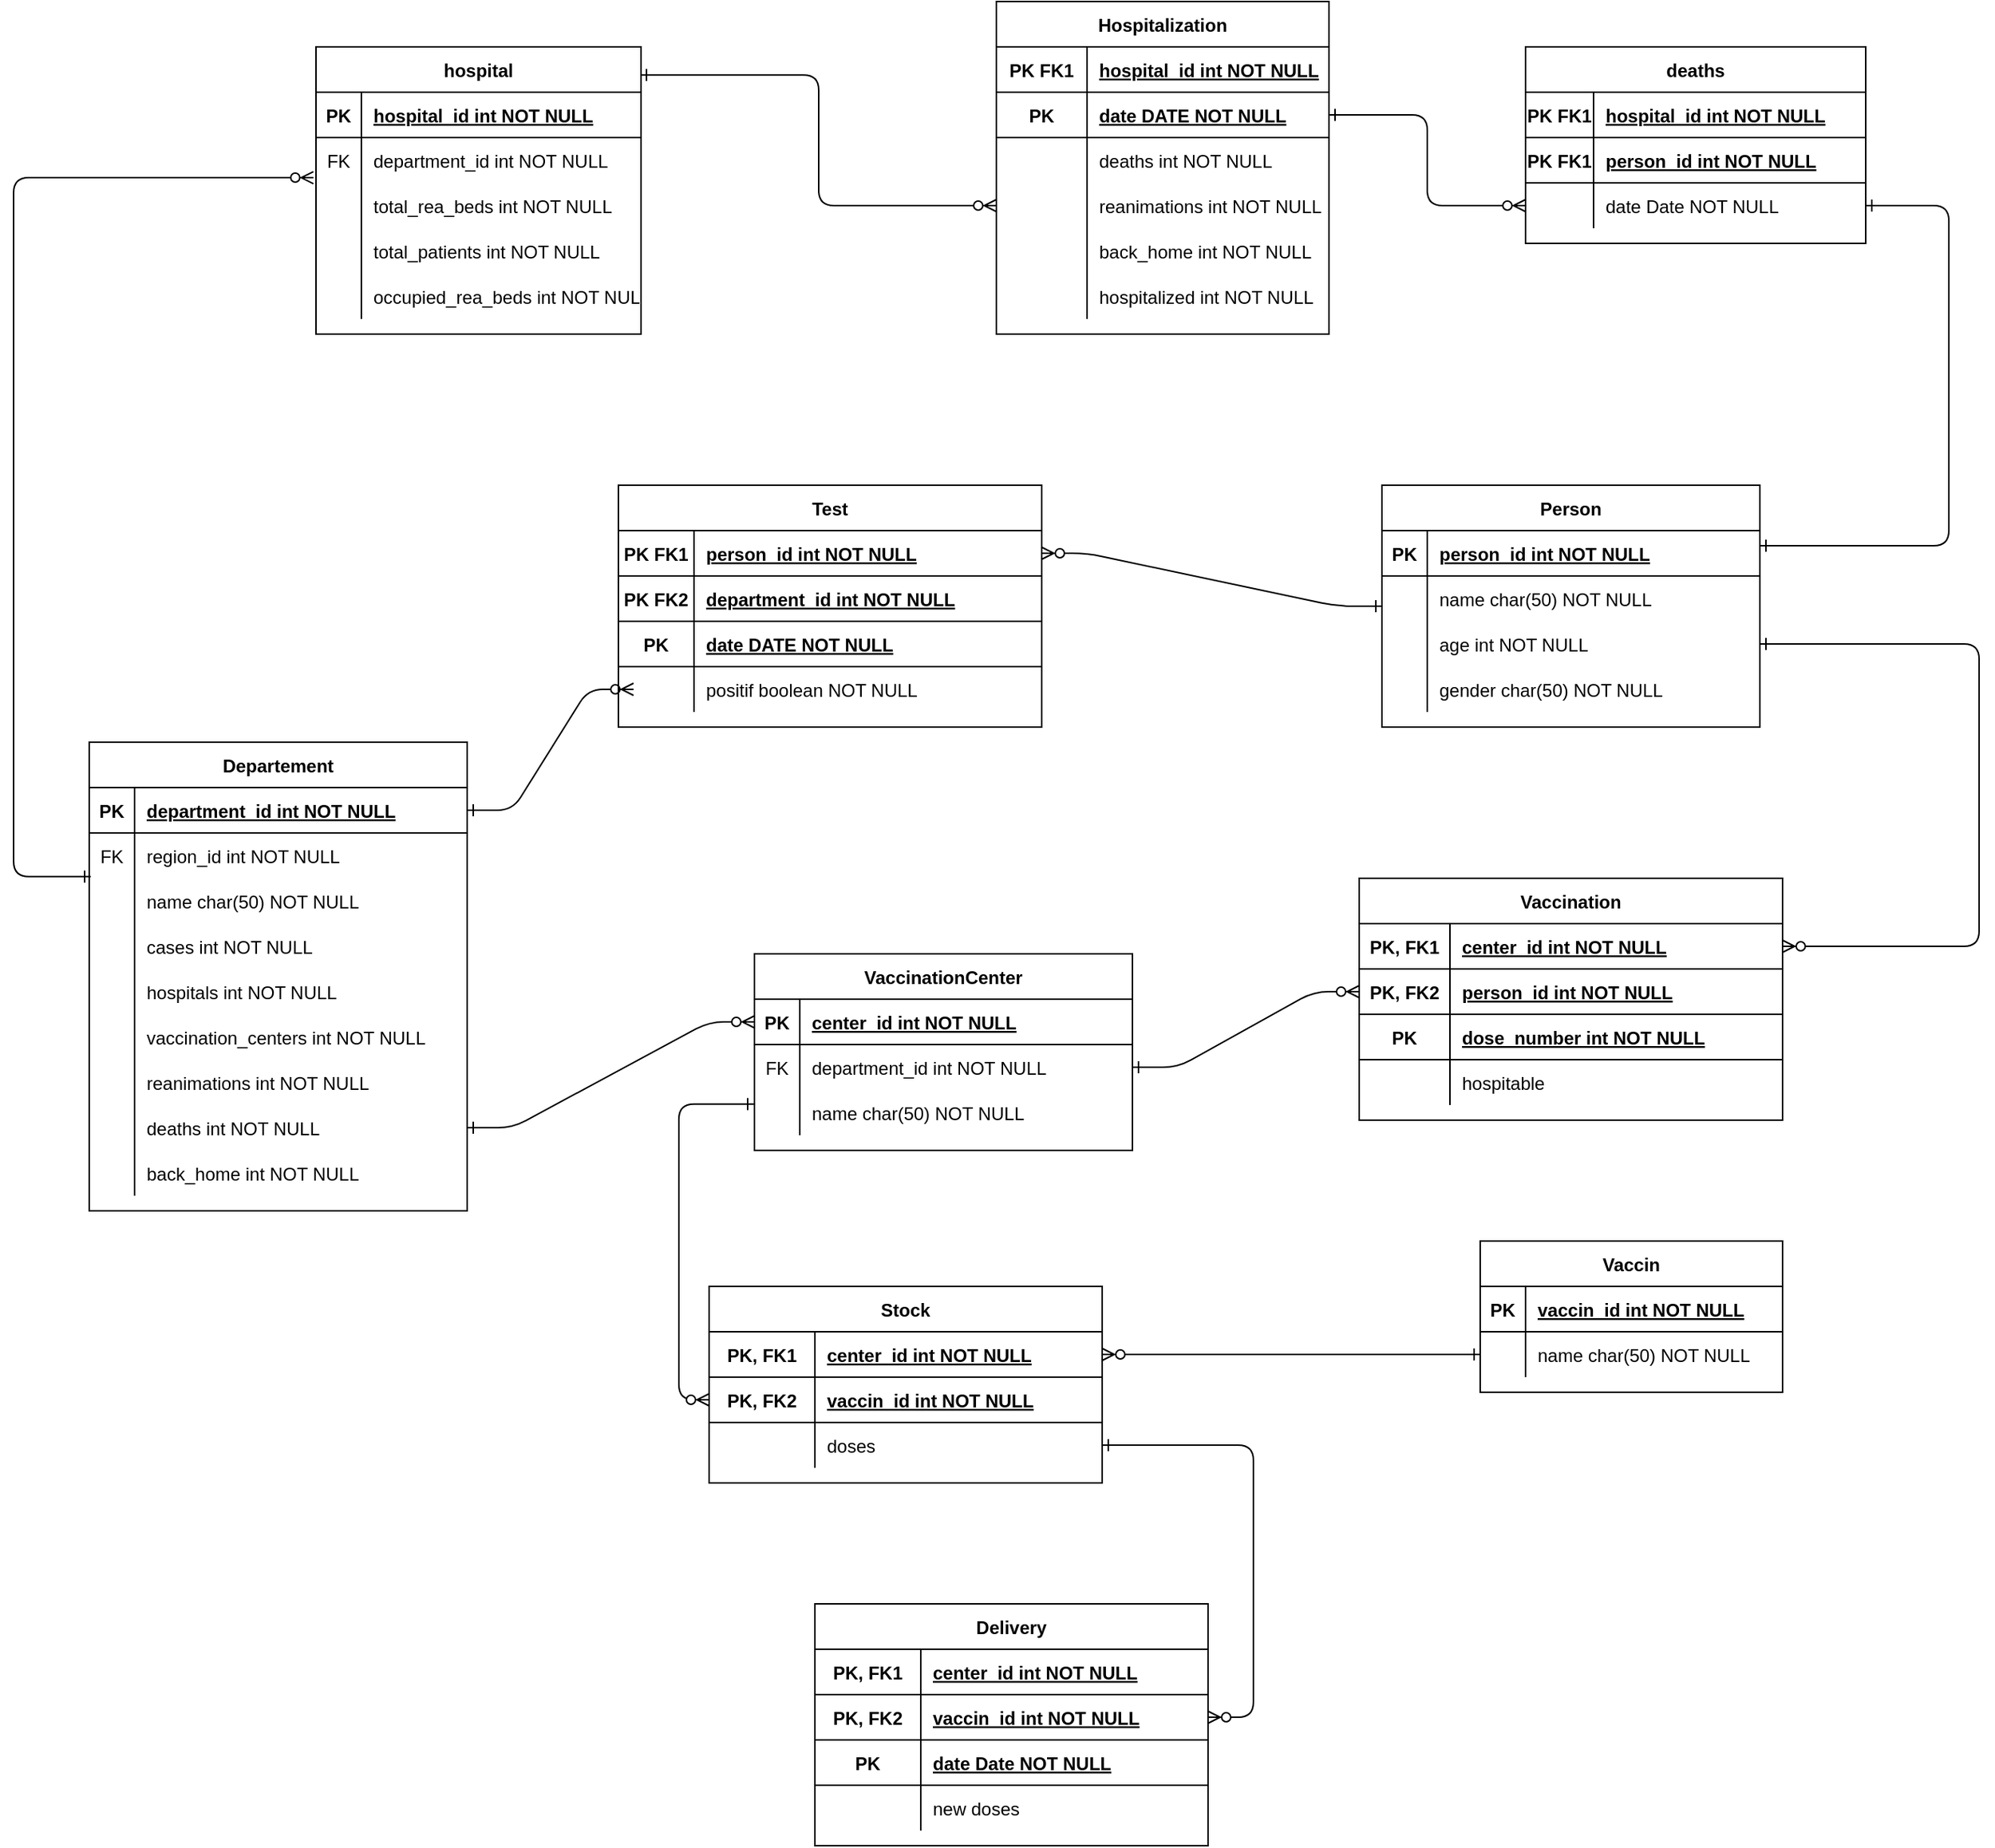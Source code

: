 <mxfile version="14.5.3" type="github">
  <diagram id="R2lEEEUBdFMjLlhIrx00" name="Page-1">
    <mxGraphModel dx="2943" dy="2623" grid="1" gridSize="10" guides="1" tooltips="1" connect="1" arrows="1" fold="1" page="1" pageScale="1" pageWidth="850" pageHeight="1100" math="0" shadow="0" extFonts="Permanent Marker^https://fonts.googleapis.com/css?family=Permanent+Marker">
      <root>
        <mxCell id="0" />
        <mxCell id="1" parent="0" />
        <mxCell id="C-vyLk0tnHw3VtMMgP7b-1" value="" style="edgeStyle=entityRelationEdgeStyle;endArrow=ERzeroToMany;startArrow=ERone;endFill=1;startFill=0;" parent="1" source="C-vyLk0tnHw3VtMMgP7b-24" edge="1">
          <mxGeometry width="100" height="100" relative="1" as="geometry">
            <mxPoint x="340" y="720" as="sourcePoint" />
            <mxPoint x="600" y="155.0" as="targetPoint" />
          </mxGeometry>
        </mxCell>
        <mxCell id="C-vyLk0tnHw3VtMMgP7b-12" value="" style="edgeStyle=entityRelationEdgeStyle;endArrow=ERzeroToMany;startArrow=ERone;endFill=1;startFill=0;entryX=1;entryY=0.5;entryDx=0;entryDy=0;" parent="1" source="C-vyLk0tnHw3VtMMgP7b-13" target="C-vyLk0tnHw3VtMMgP7b-3" edge="1">
          <mxGeometry width="100" height="100" relative="1" as="geometry">
            <mxPoint x="810" y="210" as="sourcePoint" />
            <mxPoint x="780" y="120" as="targetPoint" />
          </mxGeometry>
        </mxCell>
        <mxCell id="C-vyLk0tnHw3VtMMgP7b-2" value="Test" style="shape=table;startSize=30;container=1;collapsible=1;childLayout=tableLayout;fixedRows=1;rowLines=0;fontStyle=1;align=center;resizeLast=1;" parent="1" vertex="1">
          <mxGeometry x="590" y="20" width="280" height="160" as="geometry" />
        </mxCell>
        <mxCell id="C-vyLk0tnHw3VtMMgP7b-3" value="" style="shape=partialRectangle;collapsible=0;dropTarget=0;pointerEvents=0;fillColor=none;points=[[0,0.5],[1,0.5]];portConstraint=eastwest;top=0;left=0;right=0;bottom=1;" parent="C-vyLk0tnHw3VtMMgP7b-2" vertex="1">
          <mxGeometry y="30" width="280" height="30" as="geometry" />
        </mxCell>
        <mxCell id="C-vyLk0tnHw3VtMMgP7b-4" value="PK FK1" style="shape=partialRectangle;overflow=hidden;connectable=0;fillColor=none;top=0;left=0;bottom=0;right=0;fontStyle=1;" parent="C-vyLk0tnHw3VtMMgP7b-3" vertex="1">
          <mxGeometry width="50" height="30" as="geometry" />
        </mxCell>
        <mxCell id="C-vyLk0tnHw3VtMMgP7b-5" value="person_id int NOT NULL " style="shape=partialRectangle;overflow=hidden;connectable=0;fillColor=none;top=0;left=0;bottom=0;right=0;align=left;spacingLeft=6;fontStyle=5;" parent="C-vyLk0tnHw3VtMMgP7b-3" vertex="1">
          <mxGeometry x="50" width="230" height="30" as="geometry" />
        </mxCell>
        <mxCell id="DuU8s4oM0FcW95sMW4hU-25" value="" style="shape=partialRectangle;collapsible=0;dropTarget=0;pointerEvents=0;fillColor=none;top=0;left=0;bottom=1;right=0;points=[[0,0.5],[1,0.5]];portConstraint=eastwest;" vertex="1" parent="C-vyLk0tnHw3VtMMgP7b-2">
          <mxGeometry y="60" width="280" height="30" as="geometry" />
        </mxCell>
        <mxCell id="DuU8s4oM0FcW95sMW4hU-26" value="PK FK2" style="shape=partialRectangle;connectable=0;fillColor=none;top=0;left=0;bottom=0;right=0;fontStyle=1;overflow=hidden;" vertex="1" parent="DuU8s4oM0FcW95sMW4hU-25">
          <mxGeometry width="50" height="30" as="geometry" />
        </mxCell>
        <mxCell id="DuU8s4oM0FcW95sMW4hU-27" value="department_id int NOT NULL" style="shape=partialRectangle;connectable=0;fillColor=none;top=0;left=0;bottom=0;right=0;align=left;spacingLeft=6;fontStyle=5;overflow=hidden;" vertex="1" parent="DuU8s4oM0FcW95sMW4hU-25">
          <mxGeometry x="50" width="230" height="30" as="geometry" />
        </mxCell>
        <mxCell id="DuU8s4oM0FcW95sMW4hU-155" value="" style="shape=partialRectangle;collapsible=0;dropTarget=0;pointerEvents=0;fillColor=none;top=0;left=0;bottom=1;right=0;points=[[0,0.5],[1,0.5]];portConstraint=eastwest;" vertex="1" parent="C-vyLk0tnHw3VtMMgP7b-2">
          <mxGeometry y="90" width="280" height="30" as="geometry" />
        </mxCell>
        <mxCell id="DuU8s4oM0FcW95sMW4hU-156" value="PK" style="shape=partialRectangle;connectable=0;fillColor=none;top=0;left=0;bottom=0;right=0;fontStyle=1;overflow=hidden;" vertex="1" parent="DuU8s4oM0FcW95sMW4hU-155">
          <mxGeometry width="50" height="30" as="geometry" />
        </mxCell>
        <mxCell id="DuU8s4oM0FcW95sMW4hU-157" value="date DATE NOT NULL" style="shape=partialRectangle;connectable=0;fillColor=none;top=0;left=0;bottom=0;right=0;align=left;spacingLeft=6;fontStyle=5;overflow=hidden;" vertex="1" parent="DuU8s4oM0FcW95sMW4hU-155">
          <mxGeometry x="50" width="230" height="30" as="geometry" />
        </mxCell>
        <mxCell id="C-vyLk0tnHw3VtMMgP7b-9" value="" style="shape=partialRectangle;collapsible=0;dropTarget=0;pointerEvents=0;fillColor=none;points=[[0,0.5],[1,0.5]];portConstraint=eastwest;top=0;left=0;right=0;bottom=0;" parent="C-vyLk0tnHw3VtMMgP7b-2" vertex="1">
          <mxGeometry y="120" width="280" height="30" as="geometry" />
        </mxCell>
        <mxCell id="C-vyLk0tnHw3VtMMgP7b-10" value="" style="shape=partialRectangle;overflow=hidden;connectable=0;fillColor=none;top=0;left=0;bottom=0;right=0;" parent="C-vyLk0tnHw3VtMMgP7b-9" vertex="1">
          <mxGeometry width="50" height="30" as="geometry" />
        </mxCell>
        <mxCell id="C-vyLk0tnHw3VtMMgP7b-11" value="positif boolean NOT NULL" style="shape=partialRectangle;overflow=hidden;connectable=0;fillColor=none;top=0;left=0;bottom=0;right=0;align=left;spacingLeft=6;" parent="C-vyLk0tnHw3VtMMgP7b-9" vertex="1">
          <mxGeometry x="50" width="230" height="30" as="geometry" />
        </mxCell>
        <mxCell id="C-vyLk0tnHw3VtMMgP7b-13" value="Person" style="shape=table;startSize=30;container=1;collapsible=1;childLayout=tableLayout;fixedRows=1;rowLines=0;fontStyle=1;align=center;resizeLast=1;" parent="1" vertex="1">
          <mxGeometry x="1095" y="20" width="250" height="160" as="geometry" />
        </mxCell>
        <mxCell id="C-vyLk0tnHw3VtMMgP7b-14" value="" style="shape=partialRectangle;collapsible=0;dropTarget=0;pointerEvents=0;fillColor=none;points=[[0,0.5],[1,0.5]];portConstraint=eastwest;top=0;left=0;right=0;bottom=1;" parent="C-vyLk0tnHw3VtMMgP7b-13" vertex="1">
          <mxGeometry y="30" width="250" height="30" as="geometry" />
        </mxCell>
        <mxCell id="C-vyLk0tnHw3VtMMgP7b-15" value="PK" style="shape=partialRectangle;overflow=hidden;connectable=0;fillColor=none;top=0;left=0;bottom=0;right=0;fontStyle=1;" parent="C-vyLk0tnHw3VtMMgP7b-14" vertex="1">
          <mxGeometry width="30" height="30" as="geometry" />
        </mxCell>
        <mxCell id="C-vyLk0tnHw3VtMMgP7b-16" value="person_id int NOT NULL " style="shape=partialRectangle;overflow=hidden;connectable=0;fillColor=none;top=0;left=0;bottom=0;right=0;align=left;spacingLeft=6;fontStyle=5;" parent="C-vyLk0tnHw3VtMMgP7b-14" vertex="1">
          <mxGeometry x="30" width="220" height="30" as="geometry" />
        </mxCell>
        <mxCell id="C-vyLk0tnHw3VtMMgP7b-17" value="" style="shape=partialRectangle;collapsible=0;dropTarget=0;pointerEvents=0;fillColor=none;points=[[0,0.5],[1,0.5]];portConstraint=eastwest;top=0;left=0;right=0;bottom=0;" parent="C-vyLk0tnHw3VtMMgP7b-13" vertex="1">
          <mxGeometry y="60" width="250" height="30" as="geometry" />
        </mxCell>
        <mxCell id="C-vyLk0tnHw3VtMMgP7b-18" value="" style="shape=partialRectangle;overflow=hidden;connectable=0;fillColor=none;top=0;left=0;bottom=0;right=0;" parent="C-vyLk0tnHw3VtMMgP7b-17" vertex="1">
          <mxGeometry width="30" height="30" as="geometry" />
        </mxCell>
        <mxCell id="C-vyLk0tnHw3VtMMgP7b-19" value="name char(50) NOT NULL" style="shape=partialRectangle;overflow=hidden;connectable=0;fillColor=none;top=0;left=0;bottom=0;right=0;align=left;spacingLeft=6;" parent="C-vyLk0tnHw3VtMMgP7b-17" vertex="1">
          <mxGeometry x="30" width="220" height="30" as="geometry" />
        </mxCell>
        <mxCell id="C-vyLk0tnHw3VtMMgP7b-20" value="" style="shape=partialRectangle;collapsible=0;dropTarget=0;pointerEvents=0;fillColor=none;points=[[0,0.5],[1,0.5]];portConstraint=eastwest;top=0;left=0;right=0;bottom=0;" parent="C-vyLk0tnHw3VtMMgP7b-13" vertex="1">
          <mxGeometry y="90" width="250" height="30" as="geometry" />
        </mxCell>
        <mxCell id="C-vyLk0tnHw3VtMMgP7b-21" value="" style="shape=partialRectangle;overflow=hidden;connectable=0;fillColor=none;top=0;left=0;bottom=0;right=0;" parent="C-vyLk0tnHw3VtMMgP7b-20" vertex="1">
          <mxGeometry width="30" height="30" as="geometry" />
        </mxCell>
        <mxCell id="C-vyLk0tnHw3VtMMgP7b-22" value="age int NOT NULL" style="shape=partialRectangle;overflow=hidden;connectable=0;fillColor=none;top=0;left=0;bottom=0;right=0;align=left;spacingLeft=6;" parent="C-vyLk0tnHw3VtMMgP7b-20" vertex="1">
          <mxGeometry x="30" width="220" height="30" as="geometry" />
        </mxCell>
        <mxCell id="DuU8s4oM0FcW95sMW4hU-159" value="" style="shape=partialRectangle;collapsible=0;dropTarget=0;pointerEvents=0;fillColor=none;top=0;left=0;bottom=0;right=0;points=[[0,0.5],[1,0.5]];portConstraint=eastwest;" vertex="1" parent="C-vyLk0tnHw3VtMMgP7b-13">
          <mxGeometry y="120" width="250" height="30" as="geometry" />
        </mxCell>
        <mxCell id="DuU8s4oM0FcW95sMW4hU-160" value="" style="shape=partialRectangle;connectable=0;fillColor=none;top=0;left=0;bottom=0;right=0;editable=1;overflow=hidden;" vertex="1" parent="DuU8s4oM0FcW95sMW4hU-159">
          <mxGeometry width="30" height="30" as="geometry" />
        </mxCell>
        <mxCell id="DuU8s4oM0FcW95sMW4hU-161" value="gender char(50) NOT NULL" style="shape=partialRectangle;connectable=0;fillColor=none;top=0;left=0;bottom=0;right=0;align=left;spacingLeft=6;overflow=hidden;" vertex="1" parent="DuU8s4oM0FcW95sMW4hU-159">
          <mxGeometry x="30" width="220" height="30" as="geometry" />
        </mxCell>
        <mxCell id="C-vyLk0tnHw3VtMMgP7b-23" value="Departement" style="shape=table;startSize=30;container=1;collapsible=1;childLayout=tableLayout;fixedRows=1;rowLines=0;fontStyle=1;align=center;resizeLast=1;" parent="1" vertex="1">
          <mxGeometry x="240" y="190" width="250" height="310" as="geometry" />
        </mxCell>
        <mxCell id="C-vyLk0tnHw3VtMMgP7b-24" value="" style="shape=partialRectangle;collapsible=0;dropTarget=0;pointerEvents=0;fillColor=none;points=[[0,0.5],[1,0.5]];portConstraint=eastwest;top=0;left=0;right=0;bottom=1;" parent="C-vyLk0tnHw3VtMMgP7b-23" vertex="1">
          <mxGeometry y="30" width="250" height="30" as="geometry" />
        </mxCell>
        <mxCell id="C-vyLk0tnHw3VtMMgP7b-25" value="PK" style="shape=partialRectangle;overflow=hidden;connectable=0;fillColor=none;top=0;left=0;bottom=0;right=0;fontStyle=1;" parent="C-vyLk0tnHw3VtMMgP7b-24" vertex="1">
          <mxGeometry width="30" height="30" as="geometry" />
        </mxCell>
        <mxCell id="C-vyLk0tnHw3VtMMgP7b-26" value="department_id int NOT NULL " style="shape=partialRectangle;overflow=hidden;connectable=0;fillColor=none;top=0;left=0;bottom=0;right=0;align=left;spacingLeft=6;fontStyle=5;" parent="C-vyLk0tnHw3VtMMgP7b-24" vertex="1">
          <mxGeometry x="30" width="220" height="30" as="geometry" />
        </mxCell>
        <mxCell id="DuU8s4oM0FcW95sMW4hU-4" value="" style="shape=partialRectangle;collapsible=0;dropTarget=0;pointerEvents=0;fillColor=none;top=0;left=0;bottom=0;right=0;points=[[0,0.5],[1,0.5]];portConstraint=eastwest;" vertex="1" parent="C-vyLk0tnHw3VtMMgP7b-23">
          <mxGeometry y="60" width="250" height="30" as="geometry" />
        </mxCell>
        <mxCell id="DuU8s4oM0FcW95sMW4hU-5" value="FK" style="shape=partialRectangle;connectable=0;fillColor=none;top=0;left=0;bottom=0;right=0;fontStyle=0;overflow=hidden;" vertex="1" parent="DuU8s4oM0FcW95sMW4hU-4">
          <mxGeometry width="30" height="30" as="geometry" />
        </mxCell>
        <mxCell id="DuU8s4oM0FcW95sMW4hU-6" value="region_id int NOT NULL" style="shape=partialRectangle;connectable=0;fillColor=none;top=0;left=0;bottom=0;right=0;align=left;spacingLeft=6;fontStyle=0;overflow=hidden;" vertex="1" parent="DuU8s4oM0FcW95sMW4hU-4">
          <mxGeometry x="30" width="220" height="30" as="geometry" />
        </mxCell>
        <mxCell id="C-vyLk0tnHw3VtMMgP7b-27" value="" style="shape=partialRectangle;collapsible=0;dropTarget=0;pointerEvents=0;fillColor=none;points=[[0,0.5],[1,0.5]];portConstraint=eastwest;top=0;left=0;right=0;bottom=0;" parent="C-vyLk0tnHw3VtMMgP7b-23" vertex="1">
          <mxGeometry y="90" width="250" height="30" as="geometry" />
        </mxCell>
        <mxCell id="C-vyLk0tnHw3VtMMgP7b-28" value="" style="shape=partialRectangle;overflow=hidden;connectable=0;fillColor=none;top=0;left=0;bottom=0;right=0;" parent="C-vyLk0tnHw3VtMMgP7b-27" vertex="1">
          <mxGeometry width="30" height="30" as="geometry" />
        </mxCell>
        <mxCell id="C-vyLk0tnHw3VtMMgP7b-29" value="name char(50) NOT NULL" style="shape=partialRectangle;overflow=hidden;connectable=0;fillColor=none;top=0;left=0;bottom=0;right=0;align=left;spacingLeft=6;" parent="C-vyLk0tnHw3VtMMgP7b-27" vertex="1">
          <mxGeometry x="30" width="220" height="30" as="geometry" />
        </mxCell>
        <mxCell id="DuU8s4oM0FcW95sMW4hU-13" value="" style="shape=partialRectangle;collapsible=0;dropTarget=0;pointerEvents=0;fillColor=none;top=0;left=0;bottom=0;right=0;points=[[0,0.5],[1,0.5]];portConstraint=eastwest;" vertex="1" parent="C-vyLk0tnHw3VtMMgP7b-23">
          <mxGeometry y="120" width="250" height="30" as="geometry" />
        </mxCell>
        <mxCell id="DuU8s4oM0FcW95sMW4hU-14" value="" style="shape=partialRectangle;connectable=0;fillColor=none;top=0;left=0;bottom=0;right=0;editable=1;overflow=hidden;" vertex="1" parent="DuU8s4oM0FcW95sMW4hU-13">
          <mxGeometry width="30" height="30" as="geometry" />
        </mxCell>
        <mxCell id="DuU8s4oM0FcW95sMW4hU-15" value="cases int NOT NULL" style="shape=partialRectangle;connectable=0;fillColor=none;top=0;left=0;bottom=0;right=0;align=left;spacingLeft=6;overflow=hidden;" vertex="1" parent="DuU8s4oM0FcW95sMW4hU-13">
          <mxGeometry x="30" width="220" height="30" as="geometry" />
        </mxCell>
        <mxCell id="DuU8s4oM0FcW95sMW4hU-1" value="" style="shape=partialRectangle;collapsible=0;dropTarget=0;pointerEvents=0;fillColor=none;top=0;left=0;bottom=0;right=0;points=[[0,0.5],[1,0.5]];portConstraint=eastwest;" vertex="1" parent="C-vyLk0tnHw3VtMMgP7b-23">
          <mxGeometry y="150" width="250" height="30" as="geometry" />
        </mxCell>
        <mxCell id="DuU8s4oM0FcW95sMW4hU-2" value="" style="shape=partialRectangle;connectable=0;fillColor=none;top=0;left=0;bottom=0;right=0;editable=1;overflow=hidden;" vertex="1" parent="DuU8s4oM0FcW95sMW4hU-1">
          <mxGeometry width="30" height="30" as="geometry" />
        </mxCell>
        <mxCell id="DuU8s4oM0FcW95sMW4hU-3" value="hospitals int NOT NULL" style="shape=partialRectangle;connectable=0;fillColor=none;top=0;left=0;bottom=0;right=0;align=left;spacingLeft=6;overflow=hidden;" vertex="1" parent="DuU8s4oM0FcW95sMW4hU-1">
          <mxGeometry x="30" width="220" height="30" as="geometry" />
        </mxCell>
        <mxCell id="DuU8s4oM0FcW95sMW4hU-19" value="" style="shape=partialRectangle;collapsible=0;dropTarget=0;pointerEvents=0;fillColor=none;top=0;left=0;bottom=0;right=0;points=[[0,0.5],[1,0.5]];portConstraint=eastwest;" vertex="1" parent="C-vyLk0tnHw3VtMMgP7b-23">
          <mxGeometry y="180" width="250" height="30" as="geometry" />
        </mxCell>
        <mxCell id="DuU8s4oM0FcW95sMW4hU-20" value="" style="shape=partialRectangle;connectable=0;fillColor=none;top=0;left=0;bottom=0;right=0;editable=1;overflow=hidden;" vertex="1" parent="DuU8s4oM0FcW95sMW4hU-19">
          <mxGeometry width="30" height="30" as="geometry" />
        </mxCell>
        <mxCell id="DuU8s4oM0FcW95sMW4hU-21" value="vaccination_centers int NOT NULL" style="shape=partialRectangle;connectable=0;fillColor=none;top=0;left=0;bottom=0;right=0;align=left;spacingLeft=6;overflow=hidden;" vertex="1" parent="DuU8s4oM0FcW95sMW4hU-19">
          <mxGeometry x="30" width="220" height="30" as="geometry" />
        </mxCell>
        <mxCell id="DuU8s4oM0FcW95sMW4hU-7" value="" style="shape=partialRectangle;collapsible=0;dropTarget=0;pointerEvents=0;fillColor=none;top=0;left=0;bottom=0;right=0;points=[[0,0.5],[1,0.5]];portConstraint=eastwest;" vertex="1" parent="C-vyLk0tnHw3VtMMgP7b-23">
          <mxGeometry y="210" width="250" height="30" as="geometry" />
        </mxCell>
        <mxCell id="DuU8s4oM0FcW95sMW4hU-8" value="" style="shape=partialRectangle;connectable=0;fillColor=none;top=0;left=0;bottom=0;right=0;editable=1;overflow=hidden;" vertex="1" parent="DuU8s4oM0FcW95sMW4hU-7">
          <mxGeometry width="30" height="30" as="geometry" />
        </mxCell>
        <mxCell id="DuU8s4oM0FcW95sMW4hU-9" value="reanimations int NOT NULL" style="shape=partialRectangle;connectable=0;fillColor=none;top=0;left=0;bottom=0;right=0;align=left;spacingLeft=6;overflow=hidden;" vertex="1" parent="DuU8s4oM0FcW95sMW4hU-7">
          <mxGeometry x="30" width="220" height="30" as="geometry" />
        </mxCell>
        <mxCell id="DuU8s4oM0FcW95sMW4hU-10" value="" style="shape=partialRectangle;collapsible=0;dropTarget=0;pointerEvents=0;fillColor=none;top=0;left=0;bottom=0;right=0;points=[[0,0.5],[1,0.5]];portConstraint=eastwest;" vertex="1" parent="C-vyLk0tnHw3VtMMgP7b-23">
          <mxGeometry y="240" width="250" height="30" as="geometry" />
        </mxCell>
        <mxCell id="DuU8s4oM0FcW95sMW4hU-11" value="" style="shape=partialRectangle;connectable=0;fillColor=none;top=0;left=0;bottom=0;right=0;editable=1;overflow=hidden;" vertex="1" parent="DuU8s4oM0FcW95sMW4hU-10">
          <mxGeometry width="30" height="30" as="geometry" />
        </mxCell>
        <mxCell id="DuU8s4oM0FcW95sMW4hU-12" value="deaths int NOT NULL" style="shape=partialRectangle;connectable=0;fillColor=none;top=0;left=0;bottom=0;right=0;align=left;spacingLeft=6;overflow=hidden;" vertex="1" parent="DuU8s4oM0FcW95sMW4hU-10">
          <mxGeometry x="30" width="220" height="30" as="geometry" />
        </mxCell>
        <mxCell id="DuU8s4oM0FcW95sMW4hU-16" value="" style="shape=partialRectangle;collapsible=0;dropTarget=0;pointerEvents=0;fillColor=none;top=0;left=0;bottom=0;right=0;points=[[0,0.5],[1,0.5]];portConstraint=eastwest;" vertex="1" parent="C-vyLk0tnHw3VtMMgP7b-23">
          <mxGeometry y="270" width="250" height="30" as="geometry" />
        </mxCell>
        <mxCell id="DuU8s4oM0FcW95sMW4hU-17" value="" style="shape=partialRectangle;connectable=0;fillColor=none;top=0;left=0;bottom=0;right=0;editable=1;overflow=hidden;" vertex="1" parent="DuU8s4oM0FcW95sMW4hU-16">
          <mxGeometry width="30" height="30" as="geometry" />
        </mxCell>
        <mxCell id="DuU8s4oM0FcW95sMW4hU-18" value="back_home int NOT NULL" style="shape=partialRectangle;connectable=0;fillColor=none;top=0;left=0;bottom=0;right=0;align=left;spacingLeft=6;overflow=hidden;" vertex="1" parent="DuU8s4oM0FcW95sMW4hU-16">
          <mxGeometry x="30" width="220" height="30" as="geometry" />
        </mxCell>
        <mxCell id="DuU8s4oM0FcW95sMW4hU-31" value="VaccinationCenter" style="shape=table;startSize=30;container=1;collapsible=1;childLayout=tableLayout;fixedRows=1;rowLines=0;fontStyle=1;align=center;resizeLast=1;" vertex="1" parent="1">
          <mxGeometry x="680" y="330" width="250" height="130" as="geometry">
            <mxRectangle x="40" y="490" width="140" height="30" as="alternateBounds" />
          </mxGeometry>
        </mxCell>
        <mxCell id="DuU8s4oM0FcW95sMW4hU-60" value="" style="shape=partialRectangle;collapsible=0;dropTarget=0;pointerEvents=0;fillColor=none;top=0;left=0;bottom=1;right=0;points=[[0,0.5],[1,0.5]];portConstraint=eastwest;" vertex="1" parent="DuU8s4oM0FcW95sMW4hU-31">
          <mxGeometry y="30" width="250" height="30" as="geometry" />
        </mxCell>
        <mxCell id="DuU8s4oM0FcW95sMW4hU-61" value="PK" style="shape=partialRectangle;connectable=0;fillColor=none;top=0;left=0;bottom=0;right=0;fontStyle=1;overflow=hidden;" vertex="1" parent="DuU8s4oM0FcW95sMW4hU-60">
          <mxGeometry width="30" height="30" as="geometry" />
        </mxCell>
        <mxCell id="DuU8s4oM0FcW95sMW4hU-62" value="center_id int NOT NULL" style="shape=partialRectangle;connectable=0;fillColor=none;top=0;left=0;bottom=0;right=0;align=left;spacingLeft=6;fontStyle=5;overflow=hidden;" vertex="1" parent="DuU8s4oM0FcW95sMW4hU-60">
          <mxGeometry x="30" width="220" height="30" as="geometry" />
        </mxCell>
        <mxCell id="DuU8s4oM0FcW95sMW4hU-67" value="" style="shape=partialRectangle;collapsible=0;dropTarget=0;pointerEvents=0;fillColor=none;top=0;left=0;bottom=0;right=0;points=[[0,0.5],[1,0.5]];portConstraint=eastwest;" vertex="1" parent="DuU8s4oM0FcW95sMW4hU-31">
          <mxGeometry y="60" width="250" height="30" as="geometry" />
        </mxCell>
        <mxCell id="DuU8s4oM0FcW95sMW4hU-68" value="FK" style="shape=partialRectangle;connectable=0;fillColor=none;top=0;left=0;bottom=0;right=0;fontStyle=0;overflow=hidden;" vertex="1" parent="DuU8s4oM0FcW95sMW4hU-67">
          <mxGeometry width="30" height="30" as="geometry" />
        </mxCell>
        <mxCell id="DuU8s4oM0FcW95sMW4hU-69" value="department_id int NOT NULL" style="shape=partialRectangle;connectable=0;fillColor=none;top=0;left=0;bottom=0;right=0;align=left;spacingLeft=6;fontStyle=0;overflow=hidden;" vertex="1" parent="DuU8s4oM0FcW95sMW4hU-67">
          <mxGeometry x="30" width="220" height="30" as="geometry" />
        </mxCell>
        <mxCell id="DuU8s4oM0FcW95sMW4hU-70" value="" style="shape=partialRectangle;collapsible=0;dropTarget=0;pointerEvents=0;fillColor=none;top=0;left=0;bottom=0;right=0;points=[[0,0.5],[1,0.5]];portConstraint=eastwest;" vertex="1" parent="DuU8s4oM0FcW95sMW4hU-31">
          <mxGeometry y="90" width="250" height="30" as="geometry" />
        </mxCell>
        <mxCell id="DuU8s4oM0FcW95sMW4hU-71" value="" style="shape=partialRectangle;connectable=0;fillColor=none;top=0;left=0;bottom=0;right=0;editable=1;overflow=hidden;" vertex="1" parent="DuU8s4oM0FcW95sMW4hU-70">
          <mxGeometry width="30" height="30" as="geometry" />
        </mxCell>
        <mxCell id="DuU8s4oM0FcW95sMW4hU-72" value="name char(50) NOT NULL" style="shape=partialRectangle;connectable=0;fillColor=none;top=0;left=0;bottom=0;right=0;align=left;spacingLeft=6;overflow=hidden;" vertex="1" parent="DuU8s4oM0FcW95sMW4hU-70">
          <mxGeometry x="30" width="220" height="30" as="geometry" />
        </mxCell>
        <mxCell id="DuU8s4oM0FcW95sMW4hU-44" value="Vaccination" style="shape=table;startSize=30;container=1;collapsible=1;childLayout=tableLayout;fixedRows=1;rowLines=0;fontStyle=1;align=center;resizeLast=1;" vertex="1" parent="1">
          <mxGeometry x="1080" y="280" width="280" height="160" as="geometry" />
        </mxCell>
        <mxCell id="DuU8s4oM0FcW95sMW4hU-138" value="" style="shape=partialRectangle;collapsible=0;dropTarget=0;pointerEvents=0;fillColor=none;top=0;left=0;bottom=1;right=0;points=[[0,0.5],[1,0.5]];portConstraint=eastwest;" vertex="1" parent="DuU8s4oM0FcW95sMW4hU-44">
          <mxGeometry y="30" width="280" height="30" as="geometry" />
        </mxCell>
        <mxCell id="DuU8s4oM0FcW95sMW4hU-139" value="PK, FK1" style="shape=partialRectangle;connectable=0;fillColor=none;top=0;left=0;bottom=0;right=0;fontStyle=1;overflow=hidden;" vertex="1" parent="DuU8s4oM0FcW95sMW4hU-138">
          <mxGeometry width="60" height="30" as="geometry" />
        </mxCell>
        <mxCell id="DuU8s4oM0FcW95sMW4hU-140" value="center_id int NOT NULL" style="shape=partialRectangle;connectable=0;fillColor=none;top=0;left=0;bottom=0;right=0;align=left;spacingLeft=6;fontStyle=5;overflow=hidden;" vertex="1" parent="DuU8s4oM0FcW95sMW4hU-138">
          <mxGeometry x="60" width="220" height="30" as="geometry" />
        </mxCell>
        <mxCell id="DuU8s4oM0FcW95sMW4hU-135" value="" style="shape=partialRectangle;collapsible=0;dropTarget=0;pointerEvents=0;fillColor=none;top=0;left=0;bottom=1;right=0;points=[[0,0.5],[1,0.5]];portConstraint=eastwest;" vertex="1" parent="DuU8s4oM0FcW95sMW4hU-44">
          <mxGeometry y="60" width="280" height="30" as="geometry" />
        </mxCell>
        <mxCell id="DuU8s4oM0FcW95sMW4hU-136" value="PK, FK2" style="shape=partialRectangle;connectable=0;fillColor=none;top=0;left=0;bottom=0;right=0;fontStyle=1;overflow=hidden;" vertex="1" parent="DuU8s4oM0FcW95sMW4hU-135">
          <mxGeometry width="60" height="30" as="geometry" />
        </mxCell>
        <mxCell id="DuU8s4oM0FcW95sMW4hU-137" value="person_id int NOT NULL" style="shape=partialRectangle;connectable=0;fillColor=none;top=0;left=0;bottom=0;right=0;align=left;spacingLeft=6;fontStyle=5;overflow=hidden;" vertex="1" parent="DuU8s4oM0FcW95sMW4hU-135">
          <mxGeometry x="60" width="220" height="30" as="geometry" />
        </mxCell>
        <mxCell id="DuU8s4oM0FcW95sMW4hU-141" value="" style="shape=partialRectangle;collapsible=0;dropTarget=0;pointerEvents=0;fillColor=none;top=0;left=0;bottom=1;right=0;points=[[0,0.5],[1,0.5]];portConstraint=eastwest;" vertex="1" parent="DuU8s4oM0FcW95sMW4hU-44">
          <mxGeometry y="90" width="280" height="30" as="geometry" />
        </mxCell>
        <mxCell id="DuU8s4oM0FcW95sMW4hU-142" value="PK" style="shape=partialRectangle;connectable=0;fillColor=none;top=0;left=0;bottom=0;right=0;fontStyle=1;overflow=hidden;" vertex="1" parent="DuU8s4oM0FcW95sMW4hU-141">
          <mxGeometry width="60" height="30" as="geometry" />
        </mxCell>
        <mxCell id="DuU8s4oM0FcW95sMW4hU-143" value="dose_number int NOT NULL" style="shape=partialRectangle;connectable=0;fillColor=none;top=0;left=0;bottom=0;right=0;align=left;spacingLeft=6;fontStyle=5;overflow=hidden;" vertex="1" parent="DuU8s4oM0FcW95sMW4hU-141">
          <mxGeometry x="60" width="220" height="30" as="geometry" />
        </mxCell>
        <mxCell id="DuU8s4oM0FcW95sMW4hU-144" value="" style="shape=partialRectangle;collapsible=0;dropTarget=0;pointerEvents=0;fillColor=none;top=0;left=0;bottom=0;right=0;points=[[0,0.5],[1,0.5]];portConstraint=eastwest;" vertex="1" parent="DuU8s4oM0FcW95sMW4hU-44">
          <mxGeometry y="120" width="280" height="30" as="geometry" />
        </mxCell>
        <mxCell id="DuU8s4oM0FcW95sMW4hU-145" value="" style="shape=partialRectangle;connectable=0;fillColor=none;top=0;left=0;bottom=0;right=0;editable=1;overflow=hidden;" vertex="1" parent="DuU8s4oM0FcW95sMW4hU-144">
          <mxGeometry width="60" height="30" as="geometry" />
        </mxCell>
        <mxCell id="DuU8s4oM0FcW95sMW4hU-146" value="hospitable" style="shape=partialRectangle;connectable=0;fillColor=none;top=0;left=0;bottom=0;right=0;align=left;spacingLeft=6;overflow=hidden;" vertex="1" parent="DuU8s4oM0FcW95sMW4hU-144">
          <mxGeometry x="60" width="220" height="30" as="geometry" />
        </mxCell>
        <mxCell id="DuU8s4oM0FcW95sMW4hU-73" value="" style="edgeStyle=entityRelationEdgeStyle;endArrow=ERzeroToMany;startArrow=ERone;endFill=1;startFill=0;exitX=1;exitY=0.5;exitDx=0;exitDy=0;" edge="1" parent="1" source="DuU8s4oM0FcW95sMW4hU-10" target="DuU8s4oM0FcW95sMW4hU-60">
          <mxGeometry width="100" height="100" relative="1" as="geometry">
            <mxPoint x="430" y="440" as="sourcePoint" />
            <mxPoint x="580" y="500" as="targetPoint" />
          </mxGeometry>
        </mxCell>
        <mxCell id="DuU8s4oM0FcW95sMW4hU-77" value="Stock" style="shape=table;startSize=30;container=1;collapsible=1;childLayout=tableLayout;fixedRows=1;rowLines=0;fontStyle=1;align=center;resizeLast=1;" vertex="1" parent="1">
          <mxGeometry x="650" y="550" width="260" height="130" as="geometry" />
        </mxCell>
        <mxCell id="DuU8s4oM0FcW95sMW4hU-78" value="" style="shape=partialRectangle;collapsible=0;dropTarget=0;pointerEvents=0;fillColor=none;top=0;left=0;bottom=1;right=0;points=[[0,0.5],[1,0.5]];portConstraint=eastwest;" vertex="1" parent="DuU8s4oM0FcW95sMW4hU-77">
          <mxGeometry y="30" width="260" height="30" as="geometry" />
        </mxCell>
        <mxCell id="DuU8s4oM0FcW95sMW4hU-79" value="PK, FK1" style="shape=partialRectangle;connectable=0;fillColor=none;top=0;left=0;bottom=0;right=0;fontStyle=1;overflow=hidden;" vertex="1" parent="DuU8s4oM0FcW95sMW4hU-78">
          <mxGeometry width="70" height="30" as="geometry" />
        </mxCell>
        <mxCell id="DuU8s4oM0FcW95sMW4hU-80" value="center_id int NOT NULL" style="shape=partialRectangle;connectable=0;fillColor=none;top=0;left=0;bottom=0;right=0;align=left;spacingLeft=6;fontStyle=5;overflow=hidden;" vertex="1" parent="DuU8s4oM0FcW95sMW4hU-78">
          <mxGeometry x="70" width="190" height="30" as="geometry" />
        </mxCell>
        <mxCell id="DuU8s4oM0FcW95sMW4hU-94" value="" style="shape=partialRectangle;collapsible=0;dropTarget=0;pointerEvents=0;fillColor=none;top=0;left=0;bottom=1;right=0;points=[[0,0.5],[1,0.5]];portConstraint=eastwest;" vertex="1" parent="DuU8s4oM0FcW95sMW4hU-77">
          <mxGeometry y="60" width="260" height="30" as="geometry" />
        </mxCell>
        <mxCell id="DuU8s4oM0FcW95sMW4hU-95" value="PK, FK2" style="shape=partialRectangle;connectable=0;fillColor=none;top=0;left=0;bottom=0;right=0;fontStyle=1;overflow=hidden;" vertex="1" parent="DuU8s4oM0FcW95sMW4hU-94">
          <mxGeometry width="70" height="30" as="geometry" />
        </mxCell>
        <mxCell id="DuU8s4oM0FcW95sMW4hU-96" value="vaccin_id int NOT NULL" style="shape=partialRectangle;connectable=0;fillColor=none;top=0;left=0;bottom=0;right=0;align=left;spacingLeft=6;fontStyle=5;overflow=hidden;" vertex="1" parent="DuU8s4oM0FcW95sMW4hU-94">
          <mxGeometry x="70" width="190" height="30" as="geometry" />
        </mxCell>
        <mxCell id="DuU8s4oM0FcW95sMW4hU-81" value="" style="shape=partialRectangle;collapsible=0;dropTarget=0;pointerEvents=0;fillColor=none;top=0;left=0;bottom=0;right=0;points=[[0,0.5],[1,0.5]];portConstraint=eastwest;" vertex="1" parent="DuU8s4oM0FcW95sMW4hU-77">
          <mxGeometry y="90" width="260" height="30" as="geometry" />
        </mxCell>
        <mxCell id="DuU8s4oM0FcW95sMW4hU-82" value="" style="shape=partialRectangle;connectable=0;fillColor=none;top=0;left=0;bottom=0;right=0;editable=1;overflow=hidden;" vertex="1" parent="DuU8s4oM0FcW95sMW4hU-81">
          <mxGeometry width="70" height="30" as="geometry" />
        </mxCell>
        <mxCell id="DuU8s4oM0FcW95sMW4hU-83" value="doses" style="shape=partialRectangle;connectable=0;fillColor=none;top=0;left=0;bottom=0;right=0;align=left;spacingLeft=6;overflow=hidden;" vertex="1" parent="DuU8s4oM0FcW95sMW4hU-81">
          <mxGeometry x="70" width="190" height="30" as="geometry" />
        </mxCell>
        <mxCell id="DuU8s4oM0FcW95sMW4hU-97" value="Delivery" style="shape=table;startSize=30;container=1;collapsible=1;childLayout=tableLayout;fixedRows=1;rowLines=0;fontStyle=1;align=center;resizeLast=1;" vertex="1" parent="1">
          <mxGeometry x="720" y="760" width="260" height="160" as="geometry" />
        </mxCell>
        <mxCell id="DuU8s4oM0FcW95sMW4hU-98" value="" style="shape=partialRectangle;collapsible=0;dropTarget=0;pointerEvents=0;fillColor=none;top=0;left=0;bottom=1;right=0;points=[[0,0.5],[1,0.5]];portConstraint=eastwest;" vertex="1" parent="DuU8s4oM0FcW95sMW4hU-97">
          <mxGeometry y="30" width="260" height="30" as="geometry" />
        </mxCell>
        <mxCell id="DuU8s4oM0FcW95sMW4hU-99" value="PK, FK1" style="shape=partialRectangle;connectable=0;fillColor=none;top=0;left=0;bottom=0;right=0;fontStyle=1;overflow=hidden;" vertex="1" parent="DuU8s4oM0FcW95sMW4hU-98">
          <mxGeometry width="70" height="30" as="geometry" />
        </mxCell>
        <mxCell id="DuU8s4oM0FcW95sMW4hU-100" value="center_id int NOT NULL" style="shape=partialRectangle;connectable=0;fillColor=none;top=0;left=0;bottom=0;right=0;align=left;spacingLeft=6;fontStyle=5;overflow=hidden;" vertex="1" parent="DuU8s4oM0FcW95sMW4hU-98">
          <mxGeometry x="70" width="190" height="30" as="geometry" />
        </mxCell>
        <mxCell id="DuU8s4oM0FcW95sMW4hU-101" value="" style="shape=partialRectangle;collapsible=0;dropTarget=0;pointerEvents=0;fillColor=none;top=0;left=0;bottom=1;right=0;points=[[0,0.5],[1,0.5]];portConstraint=eastwest;" vertex="1" parent="DuU8s4oM0FcW95sMW4hU-97">
          <mxGeometry y="60" width="260" height="30" as="geometry" />
        </mxCell>
        <mxCell id="DuU8s4oM0FcW95sMW4hU-102" value="PK, FK2" style="shape=partialRectangle;connectable=0;fillColor=none;top=0;left=0;bottom=0;right=0;fontStyle=1;overflow=hidden;" vertex="1" parent="DuU8s4oM0FcW95sMW4hU-101">
          <mxGeometry width="70" height="30" as="geometry" />
        </mxCell>
        <mxCell id="DuU8s4oM0FcW95sMW4hU-103" value="vaccin_id int NOT NULL" style="shape=partialRectangle;connectable=0;fillColor=none;top=0;left=0;bottom=0;right=0;align=left;spacingLeft=6;fontStyle=5;overflow=hidden;" vertex="1" parent="DuU8s4oM0FcW95sMW4hU-101">
          <mxGeometry x="70" width="190" height="30" as="geometry" />
        </mxCell>
        <mxCell id="DuU8s4oM0FcW95sMW4hU-104" value="" style="shape=partialRectangle;collapsible=0;dropTarget=0;pointerEvents=0;fillColor=none;top=0;left=0;bottom=1;right=0;points=[[0,0.5],[1,0.5]];portConstraint=eastwest;" vertex="1" parent="DuU8s4oM0FcW95sMW4hU-97">
          <mxGeometry y="90" width="260" height="30" as="geometry" />
        </mxCell>
        <mxCell id="DuU8s4oM0FcW95sMW4hU-105" value="PK" style="shape=partialRectangle;connectable=0;fillColor=none;top=0;left=0;bottom=0;right=0;fontStyle=1;overflow=hidden;" vertex="1" parent="DuU8s4oM0FcW95sMW4hU-104">
          <mxGeometry width="70" height="30" as="geometry" />
        </mxCell>
        <mxCell id="DuU8s4oM0FcW95sMW4hU-106" value="date Date NOT NULL" style="shape=partialRectangle;connectable=0;fillColor=none;top=0;left=0;bottom=0;right=0;align=left;spacingLeft=6;fontStyle=5;overflow=hidden;" vertex="1" parent="DuU8s4oM0FcW95sMW4hU-104">
          <mxGeometry x="70" width="190" height="30" as="geometry" />
        </mxCell>
        <mxCell id="DuU8s4oM0FcW95sMW4hU-107" value="" style="shape=partialRectangle;collapsible=0;dropTarget=0;pointerEvents=0;fillColor=none;top=0;left=0;bottom=0;right=0;points=[[0,0.5],[1,0.5]];portConstraint=eastwest;" vertex="1" parent="DuU8s4oM0FcW95sMW4hU-97">
          <mxGeometry y="120" width="260" height="30" as="geometry" />
        </mxCell>
        <mxCell id="DuU8s4oM0FcW95sMW4hU-108" value="" style="shape=partialRectangle;connectable=0;fillColor=none;top=0;left=0;bottom=0;right=0;editable=1;overflow=hidden;" vertex="1" parent="DuU8s4oM0FcW95sMW4hU-107">
          <mxGeometry width="70" height="30" as="geometry" />
        </mxCell>
        <mxCell id="DuU8s4oM0FcW95sMW4hU-109" value="new doses" style="shape=partialRectangle;connectable=0;fillColor=none;top=0;left=0;bottom=0;right=0;align=left;spacingLeft=6;overflow=hidden;" vertex="1" parent="DuU8s4oM0FcW95sMW4hU-107">
          <mxGeometry x="70" width="190" height="30" as="geometry" />
        </mxCell>
        <mxCell id="DuU8s4oM0FcW95sMW4hU-110" value="Vaccin" style="shape=table;startSize=30;container=1;collapsible=1;childLayout=tableLayout;fixedRows=1;rowLines=0;fontStyle=1;align=center;resizeLast=1;" vertex="1" parent="1">
          <mxGeometry x="1160" y="520" width="200" height="100" as="geometry" />
        </mxCell>
        <mxCell id="DuU8s4oM0FcW95sMW4hU-111" value="" style="shape=partialRectangle;collapsible=0;dropTarget=0;pointerEvents=0;fillColor=none;top=0;left=0;bottom=1;right=0;points=[[0,0.5],[1,0.5]];portConstraint=eastwest;" vertex="1" parent="DuU8s4oM0FcW95sMW4hU-110">
          <mxGeometry y="30" width="200" height="30" as="geometry" />
        </mxCell>
        <mxCell id="DuU8s4oM0FcW95sMW4hU-112" value="PK" style="shape=partialRectangle;connectable=0;fillColor=none;top=0;left=0;bottom=0;right=0;fontStyle=1;overflow=hidden;" vertex="1" parent="DuU8s4oM0FcW95sMW4hU-111">
          <mxGeometry width="30" height="30" as="geometry" />
        </mxCell>
        <mxCell id="DuU8s4oM0FcW95sMW4hU-113" value="vaccin_id int NOT NULL" style="shape=partialRectangle;connectable=0;fillColor=none;top=0;left=0;bottom=0;right=0;align=left;spacingLeft=6;fontStyle=5;overflow=hidden;" vertex="1" parent="DuU8s4oM0FcW95sMW4hU-111">
          <mxGeometry x="30" width="170" height="30" as="geometry" />
        </mxCell>
        <mxCell id="DuU8s4oM0FcW95sMW4hU-114" value="" style="shape=partialRectangle;collapsible=0;dropTarget=0;pointerEvents=0;fillColor=none;top=0;left=0;bottom=0;right=0;points=[[0,0.5],[1,0.5]];portConstraint=eastwest;" vertex="1" parent="DuU8s4oM0FcW95sMW4hU-110">
          <mxGeometry y="60" width="200" height="30" as="geometry" />
        </mxCell>
        <mxCell id="DuU8s4oM0FcW95sMW4hU-115" value="" style="shape=partialRectangle;connectable=0;fillColor=none;top=0;left=0;bottom=0;right=0;editable=1;overflow=hidden;" vertex="1" parent="DuU8s4oM0FcW95sMW4hU-114">
          <mxGeometry width="30" height="30" as="geometry" />
        </mxCell>
        <mxCell id="DuU8s4oM0FcW95sMW4hU-116" value="name char(50) NOT NULL" style="shape=partialRectangle;connectable=0;fillColor=none;top=0;left=0;bottom=0;right=0;align=left;spacingLeft=6;overflow=hidden;" vertex="1" parent="DuU8s4oM0FcW95sMW4hU-114">
          <mxGeometry x="30" width="170" height="30" as="geometry" />
        </mxCell>
        <mxCell id="DuU8s4oM0FcW95sMW4hU-126" value="" style="edgeStyle=entityRelationEdgeStyle;endArrow=ERzeroToMany;startArrow=ERone;endFill=1;startFill=0;exitX=0;exitY=0.5;exitDx=0;exitDy=0;" edge="1" parent="1" source="DuU8s4oM0FcW95sMW4hU-114" target="DuU8s4oM0FcW95sMW4hU-78">
          <mxGeometry width="100" height="100" relative="1" as="geometry">
            <mxPoint x="1054.706" y="710" as="sourcePoint" />
            <mxPoint x="1090" y="690" as="targetPoint" />
          </mxGeometry>
        </mxCell>
        <mxCell id="DuU8s4oM0FcW95sMW4hU-127" value="" style="edgeStyle=entityRelationEdgeStyle;endArrow=ERzeroToMany;startArrow=ERone;endFill=1;startFill=0;exitX=1;exitY=0.5;exitDx=0;exitDy=0;" edge="1" parent="1" source="DuU8s4oM0FcW95sMW4hU-81" target="DuU8s4oM0FcW95sMW4hU-101">
          <mxGeometry width="100" height="100" relative="1" as="geometry">
            <mxPoint x="1030" y="750" as="sourcePoint" />
            <mxPoint x="1230" y="740" as="targetPoint" />
          </mxGeometry>
        </mxCell>
        <mxCell id="DuU8s4oM0FcW95sMW4hU-130" value="" style="edgeStyle=elbowEdgeStyle;endArrow=ERzeroToMany;startArrow=ERone;endFill=1;startFill=0;exitX=-0.002;exitY=0.311;exitDx=0;exitDy=0;exitPerimeter=0;" edge="1" parent="1" source="DuU8s4oM0FcW95sMW4hU-70" target="DuU8s4oM0FcW95sMW4hU-94">
          <mxGeometry width="100" height="100" relative="1" as="geometry">
            <mxPoint x="400" y="530" as="sourcePoint" />
            <mxPoint x="600" y="481" as="targetPoint" />
            <Array as="points">
              <mxPoint x="630" y="490" />
            </Array>
          </mxGeometry>
        </mxCell>
        <mxCell id="DuU8s4oM0FcW95sMW4hU-158" value="" style="edgeStyle=entityRelationEdgeStyle;endArrow=ERzeroToMany;startArrow=ERone;endFill=1;startFill=0;exitX=1;exitY=0.5;exitDx=0;exitDy=0;entryX=0;entryY=0.5;entryDx=0;entryDy=0;" edge="1" parent="1" source="DuU8s4oM0FcW95sMW4hU-67" target="DuU8s4oM0FcW95sMW4hU-135">
          <mxGeometry width="100" height="100" relative="1" as="geometry">
            <mxPoint x="980" y="350" as="sourcePoint" />
            <mxPoint x="1160" y="370" as="targetPoint" />
          </mxGeometry>
        </mxCell>
        <mxCell id="DuU8s4oM0FcW95sMW4hU-165" value="" style="edgeStyle=elbowEdgeStyle;endArrow=ERzeroToMany;startArrow=ERone;endFill=1;startFill=0;entryX=1;entryY=0.5;entryDx=0;entryDy=0;" edge="1" parent="1" source="C-vyLk0tnHw3VtMMgP7b-20" target="DuU8s4oM0FcW95sMW4hU-138">
          <mxGeometry width="100" height="100" relative="1" as="geometry">
            <mxPoint x="1230" y="230" as="sourcePoint" />
            <mxPoint x="1430" y="111" as="targetPoint" />
            <Array as="points">
              <mxPoint x="1490" y="210" />
            </Array>
          </mxGeometry>
        </mxCell>
        <mxCell id="DuU8s4oM0FcW95sMW4hU-167" value="hospital" style="shape=table;startSize=30;container=1;collapsible=1;childLayout=tableLayout;fixedRows=1;rowLines=0;fontStyle=1;align=center;resizeLast=1;" vertex="1" parent="1">
          <mxGeometry x="390" y="-270" width="215" height="190" as="geometry" />
        </mxCell>
        <mxCell id="DuU8s4oM0FcW95sMW4hU-168" value="" style="shape=partialRectangle;collapsible=0;dropTarget=0;pointerEvents=0;fillColor=none;top=0;left=0;bottom=1;right=0;points=[[0,0.5],[1,0.5]];portConstraint=eastwest;" vertex="1" parent="DuU8s4oM0FcW95sMW4hU-167">
          <mxGeometry y="30" width="215" height="30" as="geometry" />
        </mxCell>
        <mxCell id="DuU8s4oM0FcW95sMW4hU-169" value="PK" style="shape=partialRectangle;connectable=0;fillColor=none;top=0;left=0;bottom=0;right=0;fontStyle=1;overflow=hidden;" vertex="1" parent="DuU8s4oM0FcW95sMW4hU-168">
          <mxGeometry width="30" height="30" as="geometry" />
        </mxCell>
        <mxCell id="DuU8s4oM0FcW95sMW4hU-170" value="hospital_id int NOT NULL" style="shape=partialRectangle;connectable=0;fillColor=none;top=0;left=0;bottom=0;right=0;align=left;spacingLeft=6;fontStyle=5;overflow=hidden;" vertex="1" parent="DuU8s4oM0FcW95sMW4hU-168">
          <mxGeometry x="30" width="185" height="30" as="geometry" />
        </mxCell>
        <mxCell id="DuU8s4oM0FcW95sMW4hU-180" value="" style="shape=partialRectangle;collapsible=0;dropTarget=0;pointerEvents=0;fillColor=none;top=0;left=0;bottom=0;right=0;points=[[0,0.5],[1,0.5]];portConstraint=eastwest;" vertex="1" parent="DuU8s4oM0FcW95sMW4hU-167">
          <mxGeometry y="60" width="215" height="30" as="geometry" />
        </mxCell>
        <mxCell id="DuU8s4oM0FcW95sMW4hU-181" value="FK" style="shape=partialRectangle;connectable=0;fillColor=none;top=0;left=0;bottom=0;right=0;fontStyle=0;overflow=hidden;" vertex="1" parent="DuU8s4oM0FcW95sMW4hU-180">
          <mxGeometry width="30" height="30" as="geometry" />
        </mxCell>
        <mxCell id="DuU8s4oM0FcW95sMW4hU-182" value="department_id int NOT NULL" style="shape=partialRectangle;connectable=0;fillColor=none;top=0;left=0;bottom=0;right=0;align=left;spacingLeft=6;fontStyle=0;overflow=hidden;" vertex="1" parent="DuU8s4oM0FcW95sMW4hU-180">
          <mxGeometry x="30" width="185" height="30" as="geometry" />
        </mxCell>
        <mxCell id="DuU8s4oM0FcW95sMW4hU-171" value="" style="shape=partialRectangle;collapsible=0;dropTarget=0;pointerEvents=0;fillColor=none;top=0;left=0;bottom=0;right=0;points=[[0,0.5],[1,0.5]];portConstraint=eastwest;" vertex="1" parent="DuU8s4oM0FcW95sMW4hU-167">
          <mxGeometry y="90" width="215" height="30" as="geometry" />
        </mxCell>
        <mxCell id="DuU8s4oM0FcW95sMW4hU-172" value="" style="shape=partialRectangle;connectable=0;fillColor=none;top=0;left=0;bottom=0;right=0;editable=1;overflow=hidden;" vertex="1" parent="DuU8s4oM0FcW95sMW4hU-171">
          <mxGeometry width="30" height="30" as="geometry" />
        </mxCell>
        <mxCell id="DuU8s4oM0FcW95sMW4hU-173" value="total_rea_beds int NOT NULL" style="shape=partialRectangle;connectable=0;fillColor=none;top=0;left=0;bottom=0;right=0;align=left;spacingLeft=6;overflow=hidden;" vertex="1" parent="DuU8s4oM0FcW95sMW4hU-171">
          <mxGeometry x="30" width="185" height="30" as="geometry" />
        </mxCell>
        <mxCell id="DuU8s4oM0FcW95sMW4hU-197" value="" style="shape=partialRectangle;collapsible=0;dropTarget=0;pointerEvents=0;fillColor=none;top=0;left=0;bottom=0;right=0;points=[[0,0.5],[1,0.5]];portConstraint=eastwest;" vertex="1" parent="DuU8s4oM0FcW95sMW4hU-167">
          <mxGeometry y="120" width="215" height="30" as="geometry" />
        </mxCell>
        <mxCell id="DuU8s4oM0FcW95sMW4hU-198" value="" style="shape=partialRectangle;connectable=0;fillColor=none;top=0;left=0;bottom=0;right=0;editable=1;overflow=hidden;" vertex="1" parent="DuU8s4oM0FcW95sMW4hU-197">
          <mxGeometry width="30" height="30" as="geometry" />
        </mxCell>
        <mxCell id="DuU8s4oM0FcW95sMW4hU-199" value="total_patients int NOT NULL" style="shape=partialRectangle;connectable=0;fillColor=none;top=0;left=0;bottom=0;right=0;align=left;spacingLeft=6;overflow=hidden;" vertex="1" parent="DuU8s4oM0FcW95sMW4hU-197">
          <mxGeometry x="30" width="185" height="30" as="geometry" />
        </mxCell>
        <mxCell id="DuU8s4oM0FcW95sMW4hU-174" value="" style="shape=partialRectangle;collapsible=0;dropTarget=0;pointerEvents=0;fillColor=none;top=0;left=0;bottom=0;right=0;points=[[0,0.5],[1,0.5]];portConstraint=eastwest;" vertex="1" parent="DuU8s4oM0FcW95sMW4hU-167">
          <mxGeometry y="150" width="215" height="30" as="geometry" />
        </mxCell>
        <mxCell id="DuU8s4oM0FcW95sMW4hU-175" value="" style="shape=partialRectangle;connectable=0;fillColor=none;top=0;left=0;bottom=0;right=0;editable=1;overflow=hidden;" vertex="1" parent="DuU8s4oM0FcW95sMW4hU-174">
          <mxGeometry width="30" height="30" as="geometry" />
        </mxCell>
        <mxCell id="DuU8s4oM0FcW95sMW4hU-176" value="occupied_rea_beds int NOT NULL" style="shape=partialRectangle;connectable=0;fillColor=none;top=0;left=0;bottom=0;right=0;align=left;spacingLeft=6;overflow=hidden;" vertex="1" parent="DuU8s4oM0FcW95sMW4hU-174">
          <mxGeometry x="30" width="185" height="30" as="geometry" />
        </mxCell>
        <mxCell id="DuU8s4oM0FcW95sMW4hU-183" value="" style="edgeStyle=elbowEdgeStyle;endArrow=ERzeroToMany;startArrow=ERone;endFill=1;startFill=0;entryX=-0.008;entryY=-0.116;entryDx=0;entryDy=0;entryPerimeter=0;exitX=0.004;exitY=0.963;exitDx=0;exitDy=0;exitPerimeter=0;elbow=vertical;" edge="1" parent="1" source="DuU8s4oM0FcW95sMW4hU-4" target="DuU8s4oM0FcW95sMW4hU-171">
          <mxGeometry width="100" height="100" relative="1" as="geometry">
            <mxPoint x="280" y="120" as="sourcePoint" />
            <mxPoint x="390" y="40" as="targetPoint" />
            <Array as="points">
              <mxPoint x="190" />
            </Array>
          </mxGeometry>
        </mxCell>
        <mxCell id="DuU8s4oM0FcW95sMW4hU-184" value="Hospitalization" style="shape=table;startSize=30;container=1;collapsible=1;childLayout=tableLayout;fixedRows=1;rowLines=0;fontStyle=1;align=center;resizeLast=1;" vertex="1" parent="1">
          <mxGeometry x="840" y="-300" width="220" height="220" as="geometry" />
        </mxCell>
        <mxCell id="DuU8s4oM0FcW95sMW4hU-200" value="" style="shape=partialRectangle;collapsible=0;dropTarget=0;pointerEvents=0;fillColor=none;top=0;left=0;bottom=1;right=0;points=[[0,0.5],[1,0.5]];portConstraint=eastwest;" vertex="1" parent="DuU8s4oM0FcW95sMW4hU-184">
          <mxGeometry y="30" width="220" height="30" as="geometry" />
        </mxCell>
        <mxCell id="DuU8s4oM0FcW95sMW4hU-201" value="PK FK1" style="shape=partialRectangle;connectable=0;fillColor=none;top=0;left=0;bottom=0;right=0;fontStyle=1;overflow=hidden;" vertex="1" parent="DuU8s4oM0FcW95sMW4hU-200">
          <mxGeometry width="60" height="30" as="geometry" />
        </mxCell>
        <mxCell id="DuU8s4oM0FcW95sMW4hU-202" value="hospital_id int NOT NULL" style="shape=partialRectangle;connectable=0;fillColor=none;top=0;left=0;bottom=0;right=0;align=left;spacingLeft=6;fontStyle=5;overflow=hidden;" vertex="1" parent="DuU8s4oM0FcW95sMW4hU-200">
          <mxGeometry x="60" width="160" height="30" as="geometry" />
        </mxCell>
        <mxCell id="DuU8s4oM0FcW95sMW4hU-185" value="" style="shape=partialRectangle;collapsible=0;dropTarget=0;pointerEvents=0;fillColor=none;top=0;left=0;bottom=1;right=0;points=[[0,0.5],[1,0.5]];portConstraint=eastwest;" vertex="1" parent="DuU8s4oM0FcW95sMW4hU-184">
          <mxGeometry y="60" width="220" height="30" as="geometry" />
        </mxCell>
        <mxCell id="DuU8s4oM0FcW95sMW4hU-186" value="PK" style="shape=partialRectangle;connectable=0;fillColor=none;top=0;left=0;bottom=0;right=0;fontStyle=1;overflow=hidden;" vertex="1" parent="DuU8s4oM0FcW95sMW4hU-185">
          <mxGeometry width="60" height="30" as="geometry" />
        </mxCell>
        <mxCell id="DuU8s4oM0FcW95sMW4hU-187" value="date DATE NOT NULL" style="shape=partialRectangle;connectable=0;fillColor=none;top=0;left=0;bottom=0;right=0;align=left;spacingLeft=6;fontStyle=5;overflow=hidden;" vertex="1" parent="DuU8s4oM0FcW95sMW4hU-185">
          <mxGeometry x="60" width="160" height="30" as="geometry" />
        </mxCell>
        <mxCell id="DuU8s4oM0FcW95sMW4hU-188" value="" style="shape=partialRectangle;collapsible=0;dropTarget=0;pointerEvents=0;fillColor=none;top=0;left=0;bottom=0;right=0;points=[[0,0.5],[1,0.5]];portConstraint=eastwest;" vertex="1" parent="DuU8s4oM0FcW95sMW4hU-184">
          <mxGeometry y="90" width="220" height="30" as="geometry" />
        </mxCell>
        <mxCell id="DuU8s4oM0FcW95sMW4hU-189" value="" style="shape=partialRectangle;connectable=0;fillColor=none;top=0;left=0;bottom=0;right=0;editable=1;overflow=hidden;" vertex="1" parent="DuU8s4oM0FcW95sMW4hU-188">
          <mxGeometry width="60" height="30" as="geometry" />
        </mxCell>
        <mxCell id="DuU8s4oM0FcW95sMW4hU-190" value="deaths int NOT NULL" style="shape=partialRectangle;connectable=0;fillColor=none;top=0;left=0;bottom=0;right=0;align=left;spacingLeft=6;overflow=hidden;" vertex="1" parent="DuU8s4oM0FcW95sMW4hU-188">
          <mxGeometry x="60" width="160" height="30" as="geometry" />
        </mxCell>
        <mxCell id="DuU8s4oM0FcW95sMW4hU-191" value="" style="shape=partialRectangle;collapsible=0;dropTarget=0;pointerEvents=0;fillColor=none;top=0;left=0;bottom=0;right=0;points=[[0,0.5],[1,0.5]];portConstraint=eastwest;" vertex="1" parent="DuU8s4oM0FcW95sMW4hU-184">
          <mxGeometry y="120" width="220" height="30" as="geometry" />
        </mxCell>
        <mxCell id="DuU8s4oM0FcW95sMW4hU-192" value="" style="shape=partialRectangle;connectable=0;fillColor=none;top=0;left=0;bottom=0;right=0;editable=1;overflow=hidden;" vertex="1" parent="DuU8s4oM0FcW95sMW4hU-191">
          <mxGeometry width="60" height="30" as="geometry" />
        </mxCell>
        <mxCell id="DuU8s4oM0FcW95sMW4hU-193" value="reanimations int NOT NULL" style="shape=partialRectangle;connectable=0;fillColor=none;top=0;left=0;bottom=0;right=0;align=left;spacingLeft=6;overflow=hidden;" vertex="1" parent="DuU8s4oM0FcW95sMW4hU-191">
          <mxGeometry x="60" width="160" height="30" as="geometry" />
        </mxCell>
        <mxCell id="DuU8s4oM0FcW95sMW4hU-194" value="" style="shape=partialRectangle;collapsible=0;dropTarget=0;pointerEvents=0;fillColor=none;top=0;left=0;bottom=0;right=0;points=[[0,0.5],[1,0.5]];portConstraint=eastwest;" vertex="1" parent="DuU8s4oM0FcW95sMW4hU-184">
          <mxGeometry y="150" width="220" height="30" as="geometry" />
        </mxCell>
        <mxCell id="DuU8s4oM0FcW95sMW4hU-195" value="" style="shape=partialRectangle;connectable=0;fillColor=none;top=0;left=0;bottom=0;right=0;editable=1;overflow=hidden;" vertex="1" parent="DuU8s4oM0FcW95sMW4hU-194">
          <mxGeometry width="60" height="30" as="geometry" />
        </mxCell>
        <mxCell id="DuU8s4oM0FcW95sMW4hU-196" value="back_home int NOT NULL" style="shape=partialRectangle;connectable=0;fillColor=none;top=0;left=0;bottom=0;right=0;align=left;spacingLeft=6;overflow=hidden;" vertex="1" parent="DuU8s4oM0FcW95sMW4hU-194">
          <mxGeometry x="60" width="160" height="30" as="geometry" />
        </mxCell>
        <mxCell id="DuU8s4oM0FcW95sMW4hU-203" value="" style="shape=partialRectangle;collapsible=0;dropTarget=0;pointerEvents=0;fillColor=none;top=0;left=0;bottom=0;right=0;points=[[0,0.5],[1,0.5]];portConstraint=eastwest;" vertex="1" parent="DuU8s4oM0FcW95sMW4hU-184">
          <mxGeometry y="180" width="220" height="30" as="geometry" />
        </mxCell>
        <mxCell id="DuU8s4oM0FcW95sMW4hU-204" value="" style="shape=partialRectangle;connectable=0;fillColor=none;top=0;left=0;bottom=0;right=0;editable=1;overflow=hidden;" vertex="1" parent="DuU8s4oM0FcW95sMW4hU-203">
          <mxGeometry width="60" height="30" as="geometry" />
        </mxCell>
        <mxCell id="DuU8s4oM0FcW95sMW4hU-205" value="hospitalized int NOT NULL" style="shape=partialRectangle;connectable=0;fillColor=none;top=0;left=0;bottom=0;right=0;align=left;spacingLeft=6;overflow=hidden;" vertex="1" parent="DuU8s4oM0FcW95sMW4hU-203">
          <mxGeometry x="60" width="160" height="30" as="geometry" />
        </mxCell>
        <mxCell id="DuU8s4oM0FcW95sMW4hU-207" value="" style="edgeStyle=elbowEdgeStyle;endArrow=ERzeroToMany;startArrow=ERone;endFill=1;startFill=0;entryX=0;entryY=0.5;entryDx=0;entryDy=0;exitX=0.998;exitY=0.098;exitDx=0;exitDy=0;exitPerimeter=0;" edge="1" parent="1" source="DuU8s4oM0FcW95sMW4hU-167" target="DuU8s4oM0FcW95sMW4hU-191">
          <mxGeometry width="100" height="100" relative="1" as="geometry">
            <mxPoint x="725" y="-270" as="sourcePoint" />
            <mxPoint x="500" y="-305" as="targetPoint" />
          </mxGeometry>
        </mxCell>
        <mxCell id="DuU8s4oM0FcW95sMW4hU-208" value="deaths" style="shape=table;startSize=30;container=1;collapsible=1;childLayout=tableLayout;fixedRows=1;rowLines=0;fontStyle=1;align=center;resizeLast=1;" vertex="1" parent="1">
          <mxGeometry x="1190" y="-270" width="225" height="130" as="geometry" />
        </mxCell>
        <mxCell id="DuU8s4oM0FcW95sMW4hU-221" value="" style="shape=partialRectangle;collapsible=0;dropTarget=0;pointerEvents=0;fillColor=none;top=0;left=0;bottom=1;right=0;points=[[0,0.5],[1,0.5]];portConstraint=eastwest;" vertex="1" parent="DuU8s4oM0FcW95sMW4hU-208">
          <mxGeometry y="30" width="225" height="30" as="geometry" />
        </mxCell>
        <mxCell id="DuU8s4oM0FcW95sMW4hU-222" value="PK FK1" style="shape=partialRectangle;connectable=0;fillColor=none;top=0;left=0;bottom=0;right=0;fontStyle=1;overflow=hidden;" vertex="1" parent="DuU8s4oM0FcW95sMW4hU-221">
          <mxGeometry width="45" height="30" as="geometry" />
        </mxCell>
        <mxCell id="DuU8s4oM0FcW95sMW4hU-223" value="hospital_id int NOT NULL" style="shape=partialRectangle;connectable=0;fillColor=none;top=0;left=0;bottom=0;right=0;align=left;spacingLeft=6;fontStyle=5;overflow=hidden;" vertex="1" parent="DuU8s4oM0FcW95sMW4hU-221">
          <mxGeometry x="45" width="180" height="30" as="geometry" />
        </mxCell>
        <mxCell id="DuU8s4oM0FcW95sMW4hU-209" value="" style="shape=partialRectangle;collapsible=0;dropTarget=0;pointerEvents=0;fillColor=none;top=0;left=0;bottom=1;right=0;points=[[0,0.5],[1,0.5]];portConstraint=eastwest;" vertex="1" parent="DuU8s4oM0FcW95sMW4hU-208">
          <mxGeometry y="60" width="225" height="30" as="geometry" />
        </mxCell>
        <mxCell id="DuU8s4oM0FcW95sMW4hU-210" value="PK FK1" style="shape=partialRectangle;connectable=0;fillColor=none;top=0;left=0;bottom=0;right=0;fontStyle=1;overflow=hidden;" vertex="1" parent="DuU8s4oM0FcW95sMW4hU-209">
          <mxGeometry width="45" height="30" as="geometry" />
        </mxCell>
        <mxCell id="DuU8s4oM0FcW95sMW4hU-211" value="person_id int NOT NULL" style="shape=partialRectangle;connectable=0;fillColor=none;top=0;left=0;bottom=0;right=0;align=left;spacingLeft=6;fontStyle=5;overflow=hidden;" vertex="1" parent="DuU8s4oM0FcW95sMW4hU-209">
          <mxGeometry x="45" width="180" height="30" as="geometry" />
        </mxCell>
        <mxCell id="DuU8s4oM0FcW95sMW4hU-212" value="" style="shape=partialRectangle;collapsible=0;dropTarget=0;pointerEvents=0;fillColor=none;top=0;left=0;bottom=0;right=0;points=[[0,0.5],[1,0.5]];portConstraint=eastwest;" vertex="1" parent="DuU8s4oM0FcW95sMW4hU-208">
          <mxGeometry y="90" width="225" height="30" as="geometry" />
        </mxCell>
        <mxCell id="DuU8s4oM0FcW95sMW4hU-213" value="" style="shape=partialRectangle;connectable=0;fillColor=none;top=0;left=0;bottom=0;right=0;editable=1;overflow=hidden;" vertex="1" parent="DuU8s4oM0FcW95sMW4hU-212">
          <mxGeometry width="45" height="30" as="geometry" />
        </mxCell>
        <mxCell id="DuU8s4oM0FcW95sMW4hU-214" value="date Date NOT NULL" style="shape=partialRectangle;connectable=0;fillColor=none;top=0;left=0;bottom=0;right=0;align=left;spacingLeft=6;overflow=hidden;" vertex="1" parent="DuU8s4oM0FcW95sMW4hU-212">
          <mxGeometry x="45" width="180" height="30" as="geometry" />
        </mxCell>
        <mxCell id="DuU8s4oM0FcW95sMW4hU-224" value="" style="edgeStyle=elbowEdgeStyle;endArrow=ERzeroToMany;startArrow=ERone;endFill=1;startFill=0;exitX=1;exitY=0.5;exitDx=0;exitDy=0;" edge="1" parent="1" source="DuU8s4oM0FcW95sMW4hU-185" target="DuU8s4oM0FcW95sMW4hU-212">
          <mxGeometry width="100" height="100" relative="1" as="geometry">
            <mxPoint x="1080.0" y="-370.0" as="sourcePoint" />
            <mxPoint x="1315.43" y="-283.62" as="targetPoint" />
          </mxGeometry>
        </mxCell>
        <mxCell id="DuU8s4oM0FcW95sMW4hU-225" value="" style="edgeStyle=elbowEdgeStyle;fontSize=12;html=1;endArrow=ERone;startArrow=ERone;entryX=1;entryY=0.5;entryDx=0;entryDy=0;exitX=1;exitY=0.25;exitDx=0;exitDy=0;startFill=0;endFill=0;" edge="1" parent="1" source="C-vyLk0tnHw3VtMMgP7b-13" target="DuU8s4oM0FcW95sMW4hU-212">
          <mxGeometry width="100" height="100" relative="1" as="geometry">
            <mxPoint x="1336" y="10" as="sourcePoint" />
            <mxPoint x="1380" y="-110" as="targetPoint" />
            <Array as="points">
              <mxPoint x="1470" y="-70" />
            </Array>
          </mxGeometry>
        </mxCell>
      </root>
    </mxGraphModel>
  </diagram>
</mxfile>

